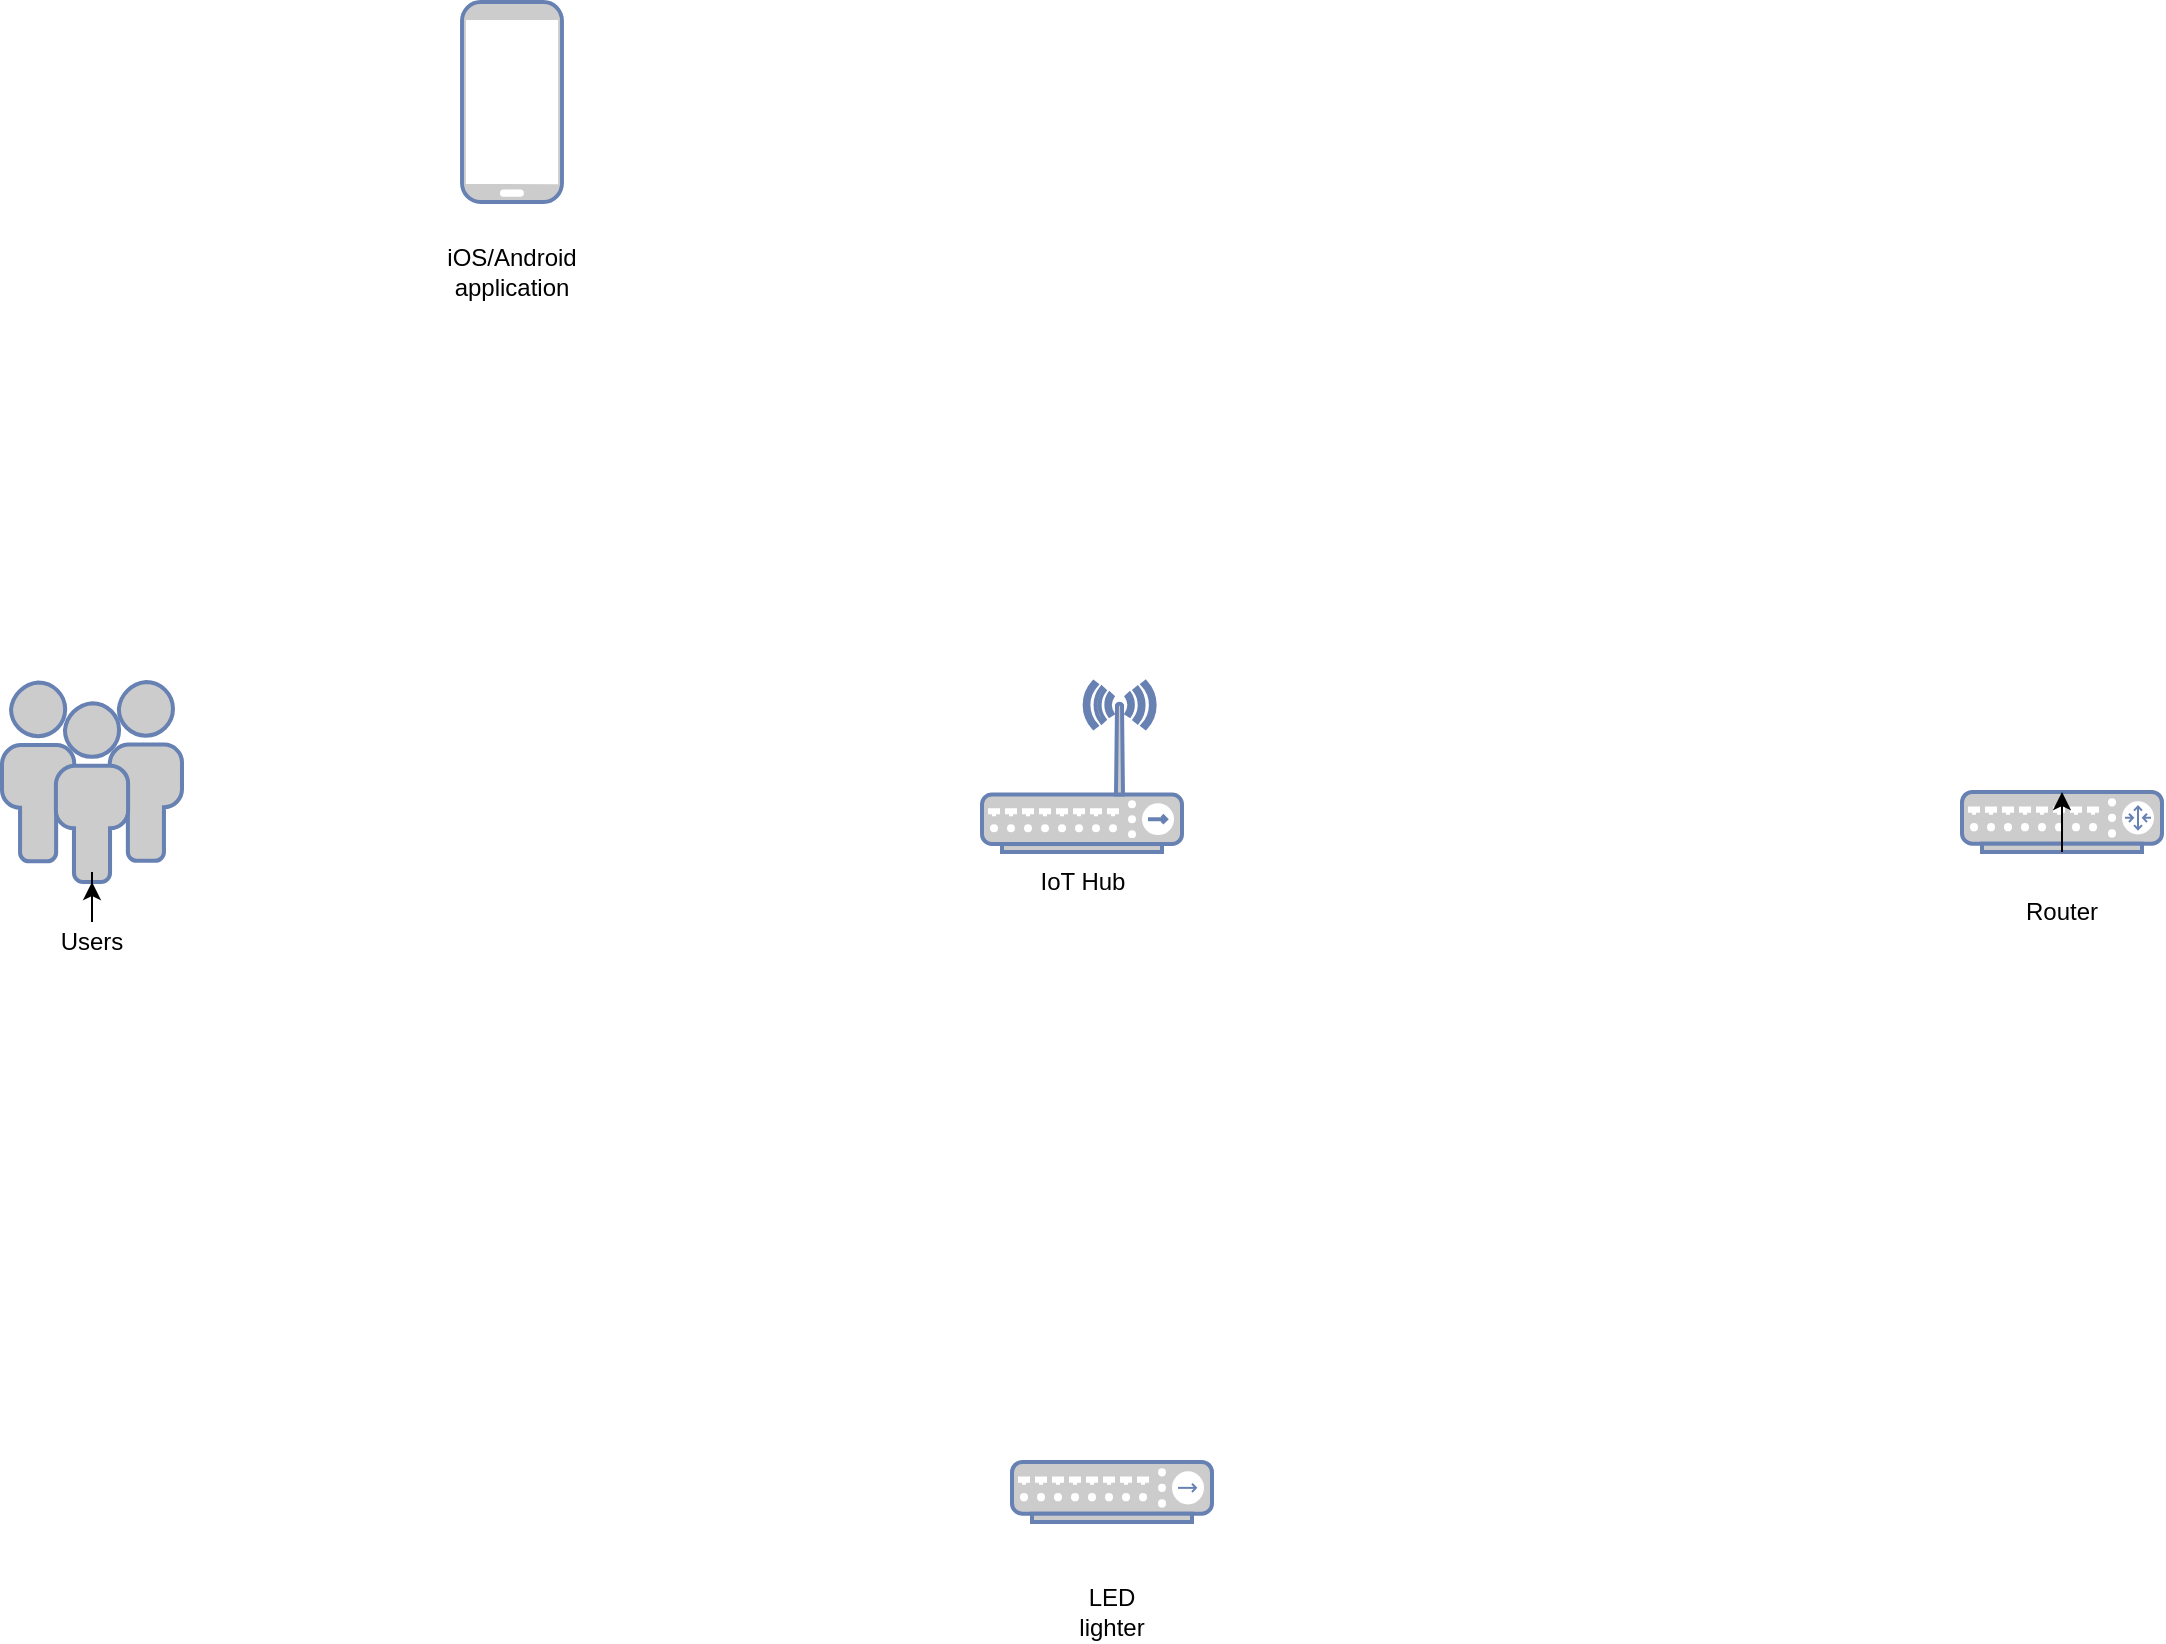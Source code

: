 <mxfile version="21.6.6" type="github">
  <diagram name="Page-1" id="b98fa263-6416-c6ec-5b7d-78bf54ef71d0">
    <mxGraphModel dx="1671" dy="1137" grid="1" gridSize="10" guides="1" tooltips="1" connect="1" arrows="1" fold="1" page="1" pageScale="1.5" pageWidth="1169" pageHeight="826" background="none" math="0" shadow="0">
      <root>
        <mxCell id="0" style=";html=1;" />
        <mxCell id="1" style=";html=1;" parent="0" />
        <mxCell id="PKGDW48XH8u3NRs4ERn_-1" value="" style="fontColor=#0066CC;verticalAlign=top;verticalLabelPosition=bottom;labelPosition=center;align=center;html=1;outlineConnect=0;fillColor=#CCCCCC;strokeColor=#6881B3;gradientColor=none;gradientDirection=north;strokeWidth=2;shape=mxgraph.networks.wireless_hub;" vertex="1" parent="1">
          <mxGeometry x="700" y="440" width="100" height="85" as="geometry" />
        </mxCell>
        <mxCell id="PKGDW48XH8u3NRs4ERn_-2" value="IoT Hub" style="text;html=1;align=center;verticalAlign=middle;resizable=0;points=[];autosize=1;strokeColor=none;fillColor=none;" vertex="1" parent="1">
          <mxGeometry x="715" y="525" width="70" height="30" as="geometry" />
        </mxCell>
        <mxCell id="PKGDW48XH8u3NRs4ERn_-3" value="" style="fontColor=#0066CC;verticalAlign=top;verticalLabelPosition=bottom;labelPosition=center;align=center;html=1;outlineConnect=0;fillColor=#CCCCCC;strokeColor=#6881B3;gradientColor=none;gradientDirection=north;strokeWidth=2;shape=mxgraph.networks.users;" vertex="1" parent="1">
          <mxGeometry x="210" y="440" width="90" height="100" as="geometry" />
        </mxCell>
        <mxCell id="PKGDW48XH8u3NRs4ERn_-5" value="" style="edgeStyle=orthogonalEdgeStyle;rounded=0;orthogonalLoop=1;jettySize=auto;html=1;" edge="1" parent="1" source="PKGDW48XH8u3NRs4ERn_-4" target="PKGDW48XH8u3NRs4ERn_-3">
          <mxGeometry relative="1" as="geometry" />
        </mxCell>
        <mxCell id="PKGDW48XH8u3NRs4ERn_-4" value="Users" style="text;html=1;strokeColor=none;fillColor=none;align=center;verticalAlign=middle;whiteSpace=wrap;rounded=0;" vertex="1" parent="1">
          <mxGeometry x="225" y="555" width="60" height="30" as="geometry" />
        </mxCell>
        <mxCell id="PKGDW48XH8u3NRs4ERn_-6" value="" style="fontColor=#0066CC;verticalAlign=top;verticalLabelPosition=bottom;labelPosition=center;align=center;html=1;outlineConnect=0;fillColor=#CCCCCC;strokeColor=#6881B3;gradientColor=none;gradientDirection=north;strokeWidth=2;shape=mxgraph.networks.hub;" vertex="1" parent="1">
          <mxGeometry x="715" y="830" width="100" height="30" as="geometry" />
        </mxCell>
        <mxCell id="PKGDW48XH8u3NRs4ERn_-7" value="LED lighter" style="text;html=1;strokeColor=none;fillColor=none;align=center;verticalAlign=middle;whiteSpace=wrap;rounded=0;" vertex="1" parent="1">
          <mxGeometry x="735" y="890" width="60" height="30" as="geometry" />
        </mxCell>
        <mxCell id="PKGDW48XH8u3NRs4ERn_-8" value="" style="fontColor=#0066CC;verticalAlign=top;verticalLabelPosition=bottom;labelPosition=center;align=center;html=1;outlineConnect=0;fillColor=#CCCCCC;strokeColor=#6881B3;gradientColor=none;gradientDirection=north;strokeWidth=2;shape=mxgraph.networks.router;" vertex="1" parent="1">
          <mxGeometry x="1190" y="495" width="100" height="30" as="geometry" />
        </mxCell>
        <mxCell id="PKGDW48XH8u3NRs4ERn_-9" value="Router" style="text;html=1;strokeColor=none;fillColor=none;align=center;verticalAlign=middle;whiteSpace=wrap;rounded=0;" vertex="1" parent="1">
          <mxGeometry x="1210" y="540" width="60" height="30" as="geometry" />
        </mxCell>
        <mxCell id="PKGDW48XH8u3NRs4ERn_-10" style="edgeStyle=orthogonalEdgeStyle;rounded=0;orthogonalLoop=1;jettySize=auto;html=1;exitX=0.5;exitY=1;exitDx=0;exitDy=0;exitPerimeter=0;entryX=0.5;entryY=0;entryDx=0;entryDy=0;entryPerimeter=0;" edge="1" parent="1" source="PKGDW48XH8u3NRs4ERn_-8" target="PKGDW48XH8u3NRs4ERn_-8">
          <mxGeometry relative="1" as="geometry" />
        </mxCell>
        <mxCell id="PKGDW48XH8u3NRs4ERn_-11" value="" style="fontColor=#0066CC;verticalAlign=top;verticalLabelPosition=bottom;labelPosition=center;align=center;html=1;outlineConnect=0;fillColor=#CCCCCC;strokeColor=#6881B3;gradientColor=none;gradientDirection=north;strokeWidth=2;shape=mxgraph.networks.mobile;" vertex="1" parent="1">
          <mxGeometry x="440" y="100" width="50" height="100" as="geometry" />
        </mxCell>
        <mxCell id="PKGDW48XH8u3NRs4ERn_-12" value="iOS/Android application" style="text;html=1;strokeColor=none;fillColor=none;align=center;verticalAlign=middle;whiteSpace=wrap;rounded=0;" vertex="1" parent="1">
          <mxGeometry x="435" y="220" width="60" height="30" as="geometry" />
        </mxCell>
      </root>
    </mxGraphModel>
  </diagram>
</mxfile>
